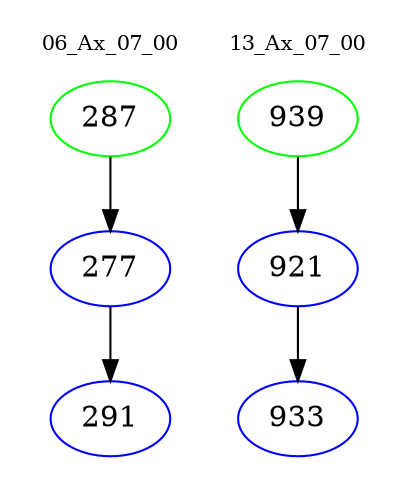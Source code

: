 digraph{
subgraph cluster_0 {
color = white
label = "06_Ax_07_00";
fontsize=10;
T0_287 [label="287", color="green"]
T0_287 -> T0_277 [color="black"]
T0_277 [label="277", color="blue"]
T0_277 -> T0_291 [color="black"]
T0_291 [label="291", color="blue"]
}
subgraph cluster_1 {
color = white
label = "13_Ax_07_00";
fontsize=10;
T1_939 [label="939", color="green"]
T1_939 -> T1_921 [color="black"]
T1_921 [label="921", color="blue"]
T1_921 -> T1_933 [color="black"]
T1_933 [label="933", color="blue"]
}
}
